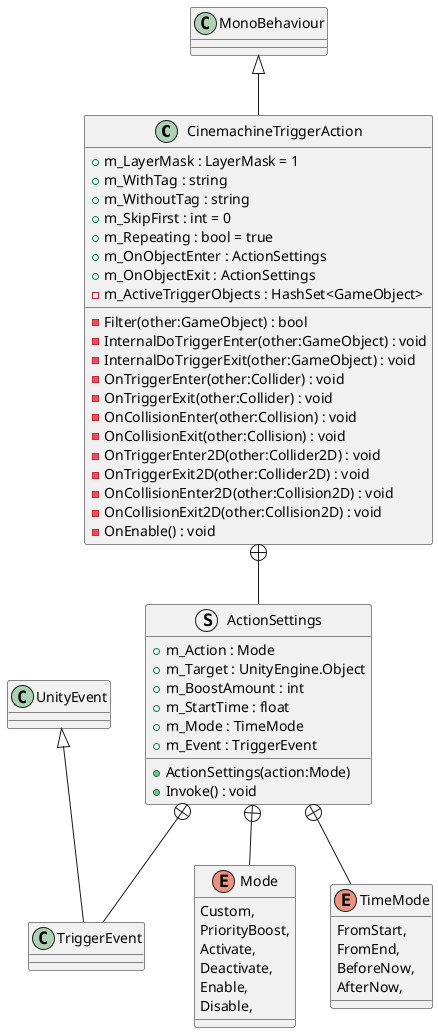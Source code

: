 @startuml
class CinemachineTriggerAction {
    + m_LayerMask : LayerMask = 1
    + m_WithTag : string
    + m_WithoutTag : string
    + m_SkipFirst : int = 0
    + m_Repeating : bool = true
    + m_OnObjectEnter : ActionSettings
    + m_OnObjectExit : ActionSettings
    - m_ActiveTriggerObjects : HashSet<GameObject>
    - Filter(other:GameObject) : bool
    - InternalDoTriggerEnter(other:GameObject) : void
    - InternalDoTriggerExit(other:GameObject) : void
    - OnTriggerEnter(other:Collider) : void
    - OnTriggerExit(other:Collider) : void
    - OnCollisionEnter(other:Collision) : void
    - OnCollisionExit(other:Collision) : void
    - OnTriggerEnter2D(other:Collider2D) : void
    - OnTriggerExit2D(other:Collider2D) : void
    - OnCollisionEnter2D(other:Collision2D) : void
    - OnCollisionExit2D(other:Collision2D) : void
    - OnEnable() : void
}
struct ActionSettings {
    + m_Action : Mode
    + m_Target : UnityEngine.Object
    + m_BoostAmount : int
    + m_StartTime : float
    + m_Mode : TimeMode
    + m_Event : TriggerEvent
    + ActionSettings(action:Mode)
    + Invoke() : void
}
enum Mode {
    Custom,
    PriorityBoost,
    Activate,
    Deactivate,
    Enable,
    Disable,
}
class TriggerEvent {
}
enum TimeMode {
    FromStart,
    FromEnd,
    BeforeNow,
    AfterNow,
}
MonoBehaviour <|-- CinemachineTriggerAction
CinemachineTriggerAction +-- ActionSettings
ActionSettings +-- Mode
ActionSettings +-- TriggerEvent
UnityEvent <|-- TriggerEvent
ActionSettings +-- TimeMode
@enduml
